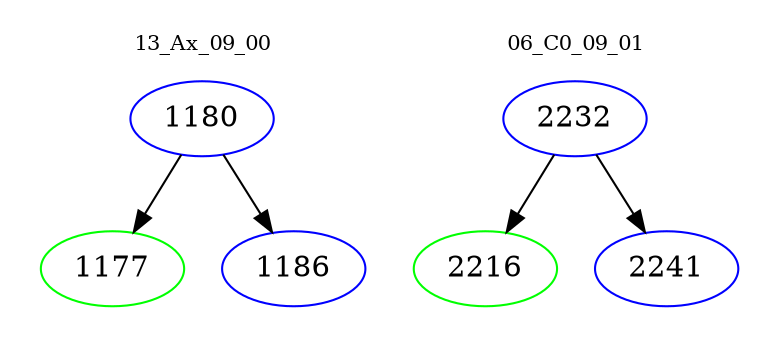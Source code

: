 digraph{
subgraph cluster_0 {
color = white
label = "13_Ax_09_00";
fontsize=10;
T0_1180 [label="1180", color="blue"]
T0_1180 -> T0_1177 [color="black"]
T0_1177 [label="1177", color="green"]
T0_1180 -> T0_1186 [color="black"]
T0_1186 [label="1186", color="blue"]
}
subgraph cluster_1 {
color = white
label = "06_C0_09_01";
fontsize=10;
T1_2232 [label="2232", color="blue"]
T1_2232 -> T1_2216 [color="black"]
T1_2216 [label="2216", color="green"]
T1_2232 -> T1_2241 [color="black"]
T1_2241 [label="2241", color="blue"]
}
}
